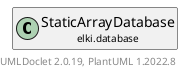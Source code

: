 @startuml
    remove .*\.(Instance|Par|Parameterizer|Factory)$
    set namespaceSeparator none
    hide empty fields
    hide empty methods

    class "<size:14>StaticArrayDatabase.Par\n<size:10>elki.database" as elki.database.StaticArrayDatabase.Par [[StaticArrayDatabase.Par.html]] {
        #databaseConnection: DatabaseConnection
        -indexFactories: Collection<? extends IndexFactory<?>>
        +configure(Parameterization): void
        +make(): StaticArrayDatabase
    }

    abstract class "<size:14>AbstractDatabase.Par\n<size:10>elki.database" as elki.database.AbstractDatabase.Par [[AbstractDatabase.Par.html]] {
        {abstract} +make(): Database
    }
    class "<size:14>StaticArrayDatabase\n<size:10>elki.database" as elki.database.StaticArrayDatabase [[StaticArrayDatabase.html]]

    elki.database.AbstractDatabase.Par <|-- elki.database.StaticArrayDatabase.Par
    elki.database.StaticArrayDatabase +-- elki.database.StaticArrayDatabase.Par

    center footer UMLDoclet 2.0.19, PlantUML 1.2022.8
@enduml

